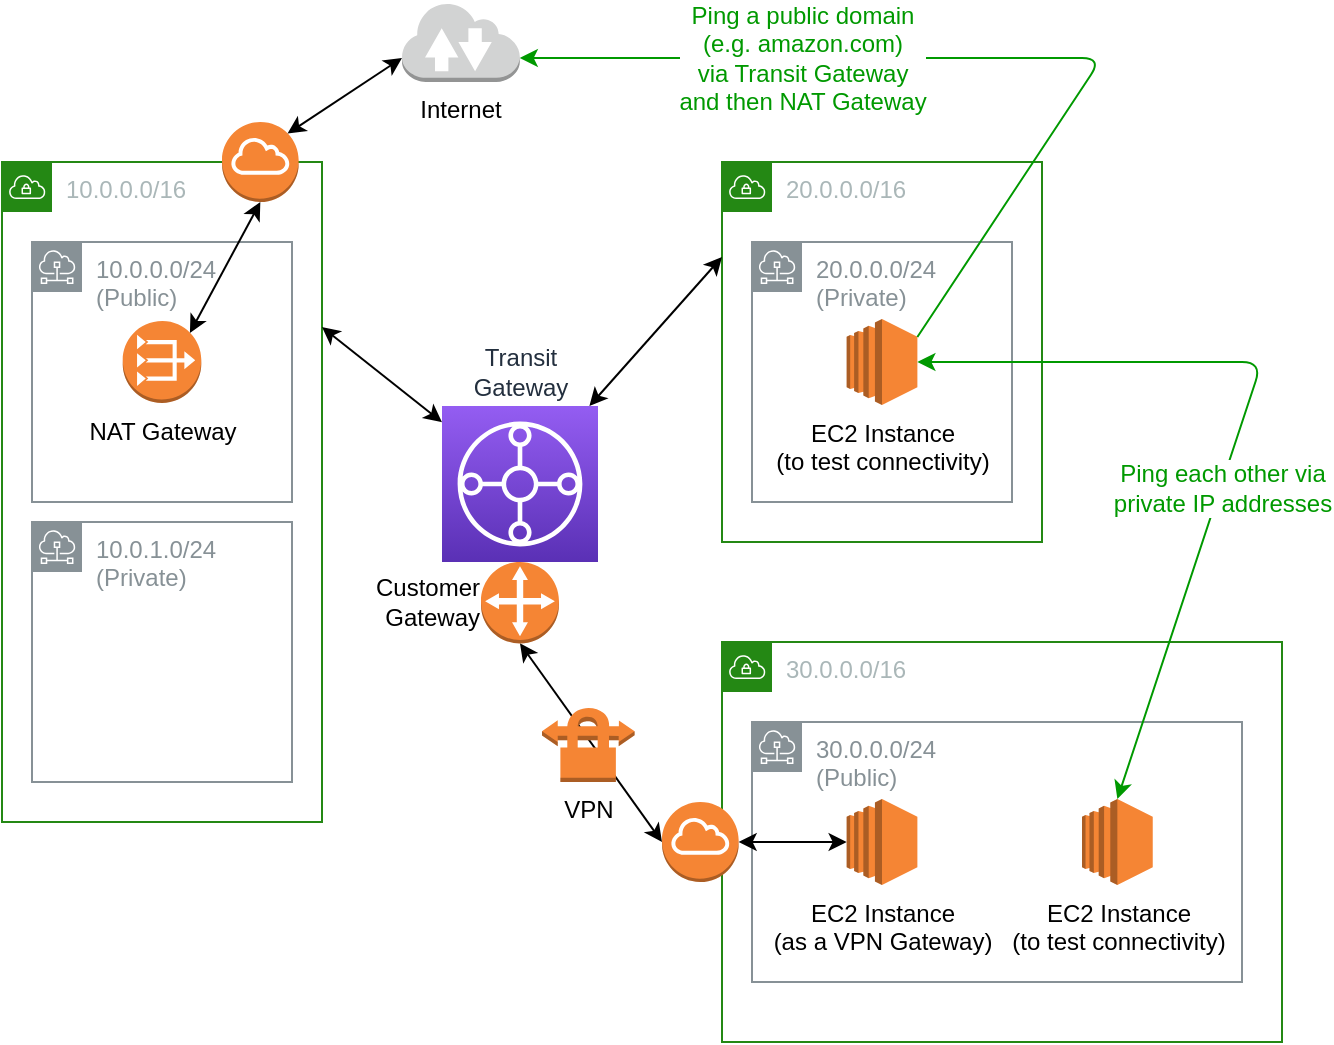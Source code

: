 <mxfile version="12.4.8" type="device"><diagram id="OqzbVEPNzwyBpP0zabMc" name="Page-1"><mxGraphModel dx="963" dy="1155" grid="1" gridSize="10" guides="1" tooltips="1" connect="1" arrows="1" fold="1" page="1" pageScale="1" pageWidth="1169" pageHeight="827" math="0" shadow="0"><root><mxCell id="0"/><mxCell id="1" parent="0"/><mxCell id="QJLEjxQa33_Ssh9a26h0-4" value="&lt;div&gt;Transit&lt;/div&gt;&lt;div&gt;Gateway&lt;/div&gt;" style="outlineConnect=0;fontColor=#232F3E;gradientColor=#945DF2;gradientDirection=north;fillColor=#5A30B5;strokeColor=#ffffff;dashed=0;verticalLabelPosition=top;verticalAlign=bottom;align=center;html=1;fontSize=12;fontStyle=0;aspect=fixed;shape=mxgraph.aws4.resourceIcon;resIcon=mxgraph.aws4.transit_gateway;labelPosition=center;" parent="1" vertex="1"><mxGeometry x="300" y="282" width="78" height="78" as="geometry"/></mxCell><mxCell id="QJLEjxQa33_Ssh9a26h0-5" value="10.0.0.0/16" style="points=[[0,0],[0.25,0],[0.5,0],[0.75,0],[1,0],[1,0.25],[1,0.5],[1,0.75],[1,1],[0.75,1],[0.5,1],[0.25,1],[0,1],[0,0.75],[0,0.5],[0,0.25]];outlineConnect=0;gradientColor=none;html=1;whiteSpace=wrap;fontSize=12;fontStyle=0;shape=mxgraph.aws4.group;grIcon=mxgraph.aws4.group_vpc;strokeColor=#248814;fillColor=none;verticalAlign=top;align=left;spacingLeft=30;fontColor=#AAB7B8;dashed=0;" parent="1" vertex="1"><mxGeometry x="80" y="160" width="160" height="330" as="geometry"/></mxCell><mxCell id="QJLEjxQa33_Ssh9a26h0-6" value="20.0.0.0/16" style="points=[[0,0],[0.25,0],[0.5,0],[0.75,0],[1,0],[1,0.25],[1,0.5],[1,0.75],[1,1],[0.75,1],[0.5,1],[0.25,1],[0,1],[0,0.75],[0,0.5],[0,0.25]];outlineConnect=0;gradientColor=none;html=1;whiteSpace=wrap;fontSize=12;fontStyle=0;shape=mxgraph.aws4.group;grIcon=mxgraph.aws4.group_vpc;strokeColor=#248814;fillColor=none;verticalAlign=top;align=left;spacingLeft=30;fontColor=#AAB7B8;dashed=0;" parent="1" vertex="1"><mxGeometry x="440" y="160" width="160" height="190" as="geometry"/></mxCell><mxCell id="QJLEjxQa33_Ssh9a26h0-7" value="&lt;div&gt;10.0.0.0/24&lt;/div&gt;&lt;div&gt;(Public)&lt;br&gt;&lt;/div&gt;" style="outlineConnect=0;gradientColor=none;html=1;whiteSpace=wrap;fontSize=12;fontStyle=0;shape=mxgraph.aws4.group;grIcon=mxgraph.aws4.group_subnet;strokeColor=#879196;fillColor=none;verticalAlign=top;align=left;spacingLeft=30;fontColor=#879196;dashed=0;" parent="1" vertex="1"><mxGeometry x="95" y="200" width="130" height="130" as="geometry"/></mxCell><mxCell id="QJLEjxQa33_Ssh9a26h0-8" value="&lt;div&gt;10.0.1.0/24&lt;/div&gt;&lt;div&gt;(Private)&lt;br&gt;&lt;/div&gt;" style="outlineConnect=0;gradientColor=none;html=1;whiteSpace=wrap;fontSize=12;fontStyle=0;shape=mxgraph.aws4.group;grIcon=mxgraph.aws4.group_subnet;strokeColor=#879196;fillColor=none;verticalAlign=top;align=left;spacingLeft=30;fontColor=#879196;dashed=0;" parent="1" vertex="1"><mxGeometry x="95" y="340" width="130" height="130" as="geometry"/></mxCell><mxCell id="QJLEjxQa33_Ssh9a26h0-9" value="" style="outlineConnect=0;dashed=0;verticalLabelPosition=bottom;verticalAlign=top;align=center;html=1;shape=mxgraph.aws3.internet_gateway;fillColor=#F58534;gradientColor=none;" parent="1" vertex="1"><mxGeometry x="190" y="140" width="38.33" height="40" as="geometry"/></mxCell><mxCell id="QJLEjxQa33_Ssh9a26h0-10" value="&lt;div&gt;20.0.0.0/24&lt;/div&gt;&lt;div&gt;(Private)&lt;br&gt;&lt;/div&gt;" style="outlineConnect=0;gradientColor=none;html=1;whiteSpace=wrap;fontSize=12;fontStyle=0;shape=mxgraph.aws4.group;grIcon=mxgraph.aws4.group_subnet;strokeColor=#879196;fillColor=none;verticalAlign=top;align=left;spacingLeft=30;fontColor=#879196;dashed=0;" parent="1" vertex="1"><mxGeometry x="455" y="200" width="130" height="130" as="geometry"/></mxCell><mxCell id="QJLEjxQa33_Ssh9a26h0-12" value="30.0.0.0/16" style="points=[[0,0],[0.25,0],[0.5,0],[0.75,0],[1,0],[1,0.25],[1,0.5],[1,0.75],[1,1],[0.75,1],[0.5,1],[0.25,1],[0,1],[0,0.75],[0,0.5],[0,0.25]];outlineConnect=0;gradientColor=none;html=1;whiteSpace=wrap;fontSize=12;fontStyle=0;shape=mxgraph.aws4.group;grIcon=mxgraph.aws4.group_vpc;strokeColor=#248814;fillColor=none;verticalAlign=top;align=left;spacingLeft=30;fontColor=#AAB7B8;dashed=0;" parent="1" vertex="1"><mxGeometry x="440" y="400" width="280" height="200" as="geometry"/></mxCell><mxCell id="QJLEjxQa33_Ssh9a26h0-13" value="&lt;div&gt;30.0.0.0/24&lt;/div&gt;&lt;div&gt;(Public)&lt;br&gt;&lt;/div&gt;" style="outlineConnect=0;gradientColor=none;html=1;whiteSpace=wrap;fontSize=12;fontStyle=0;shape=mxgraph.aws4.group;grIcon=mxgraph.aws4.group_subnet;strokeColor=#879196;fillColor=none;verticalAlign=top;align=left;spacingLeft=30;fontColor=#879196;dashed=0;" parent="1" vertex="1"><mxGeometry x="455" y="440" width="245" height="130" as="geometry"/></mxCell><mxCell id="QJLEjxQa33_Ssh9a26h0-15" value="" style="endArrow=classic;startArrow=classic;html=1;exitX=1;exitY=0.25;exitDx=0;exitDy=0;" parent="1" source="QJLEjxQa33_Ssh9a26h0-5" target="QJLEjxQa33_Ssh9a26h0-4" edge="1"><mxGeometry width="50" height="50" relative="1" as="geometry"><mxPoint x="300" y="180" as="sourcePoint"/><mxPoint x="350" y="130" as="targetPoint"/></mxGeometry></mxCell><mxCell id="QJLEjxQa33_Ssh9a26h0-16" value="" style="endArrow=classic;startArrow=classic;html=1;entryX=0;entryY=0.25;entryDx=0;entryDy=0;" parent="1" source="QJLEjxQa33_Ssh9a26h0-4" target="QJLEjxQa33_Ssh9a26h0-6" edge="1"><mxGeometry width="50" height="50" relative="1" as="geometry"><mxPoint x="330" y="220" as="sourcePoint"/><mxPoint x="380" y="170" as="targetPoint"/></mxGeometry></mxCell><mxCell id="QJLEjxQa33_Ssh9a26h0-22" value="&lt;div&gt;NAT Gateway&lt;/div&gt;" style="outlineConnect=0;dashed=0;verticalLabelPosition=bottom;verticalAlign=top;align=center;html=1;shape=mxgraph.aws3.vpc_nat_gateway;fillColor=#F58534;gradientColor=none;" parent="1" vertex="1"><mxGeometry x="140.36" y="239.5" width="39.29" height="41" as="geometry"/></mxCell><mxCell id="QJLEjxQa33_Ssh9a26h0-23" value="Internet" style="outlineConnect=0;dashed=0;verticalLabelPosition=bottom;verticalAlign=top;align=center;html=1;shape=mxgraph.aws3.internet_2;fillColor=#D2D3D3;gradientColor=none;labelPosition=center;" parent="1" vertex="1"><mxGeometry x="280" y="80" width="58.89" height="40" as="geometry"/></mxCell><mxCell id="QJLEjxQa33_Ssh9a26h0-24" value="" style="endArrow=classic;startArrow=classic;html=1;exitX=0.855;exitY=0.145;exitDx=0;exitDy=0;exitPerimeter=0;entryX=0.5;entryY=1;entryDx=0;entryDy=0;entryPerimeter=0;" parent="1" source="QJLEjxQa33_Ssh9a26h0-22" target="QJLEjxQa33_Ssh9a26h0-9" edge="1"><mxGeometry width="50" height="50" relative="1" as="geometry"><mxPoint x="280" y="140" as="sourcePoint"/><mxPoint x="330" y="90" as="targetPoint"/></mxGeometry></mxCell><mxCell id="QJLEjxQa33_Ssh9a26h0-25" value="" style="endArrow=classic;startArrow=classic;html=1;exitX=0.855;exitY=0.145;exitDx=0;exitDy=0;exitPerimeter=0;entryX=0;entryY=0.7;entryDx=0;entryDy=0;entryPerimeter=0;" parent="1" source="QJLEjxQa33_Ssh9a26h0-9" target="QJLEjxQa33_Ssh9a26h0-23" edge="1"><mxGeometry width="50" height="50" relative="1" as="geometry"><mxPoint x="260.003" y="165.445" as="sourcePoint"/><mxPoint x="285.215" y="100" as="targetPoint"/></mxGeometry></mxCell><mxCell id="QJLEjxQa33_Ssh9a26h0-26" value="&lt;div&gt;EC2 Instance&lt;/div&gt;&lt;div&gt;(to test connectivity)&lt;br&gt;&lt;/div&gt;" style="outlineConnect=0;dashed=0;verticalLabelPosition=bottom;verticalAlign=top;align=center;html=1;shape=mxgraph.aws3.ec2;fillColor=#F58534;gradientColor=none;" parent="1" vertex="1"><mxGeometry x="502.32" y="238.5" width="35.37" height="43" as="geometry"/></mxCell><mxCell id="4BEjw69-2io8UZFLQgEW-2" value="&lt;div&gt;Customer&lt;/div&gt;&lt;div&gt;Gateway&lt;br&gt;&lt;/div&gt;" style="outlineConnect=0;dashed=0;verticalLabelPosition=middle;verticalAlign=middle;align=right;html=1;shape=mxgraph.aws3.customer_gateway;fillColor=#F58534;gradientColor=none;labelPosition=left;" parent="1" vertex="1"><mxGeometry x="319.5" y="360.0" width="39" height="40.7" as="geometry"/></mxCell><mxCell id="7T_8yyxU2kbu492uOPEz-1" value="&lt;div&gt;EC2 Instance&lt;/div&gt;&lt;div&gt;(as a VPN Gateway)&lt;br&gt;&lt;/div&gt;" style="outlineConnect=0;dashed=0;verticalLabelPosition=bottom;verticalAlign=top;align=center;html=1;shape=mxgraph.aws3.ec2;fillColor=#F58534;gradientColor=none;" parent="1" vertex="1"><mxGeometry x="502.32" y="478.5" width="35.37" height="43" as="geometry"/></mxCell><mxCell id="hZYkTdlPPCNwB57SEE4_-1" value="&lt;div&gt;EC2 Instance&lt;/div&gt;&lt;div&gt;(to test connectivity)&lt;br&gt;&lt;/div&gt;" style="outlineConnect=0;dashed=0;verticalLabelPosition=bottom;verticalAlign=top;align=center;html=1;shape=mxgraph.aws3.ec2;fillColor=#F58534;gradientColor=none;" parent="1" vertex="1"><mxGeometry x="620" y="478.5" width="35.37" height="43" as="geometry"/></mxCell><mxCell id="hZYkTdlPPCNwB57SEE4_-4" value="" style="endArrow=classic;startArrow=classic;html=1;exitX=0.5;exitY=0;exitDx=0;exitDy=0;exitPerimeter=0;strokeColor=#009900;" parent="1" source="hZYkTdlPPCNwB57SEE4_-1" target="QJLEjxQa33_Ssh9a26h0-26" edge="1"><mxGeometry width="50" height="50" relative="1" as="geometry"><mxPoint x="680" y="370" as="sourcePoint"/><mxPoint x="730" y="320" as="targetPoint"/><Array as="points"><mxPoint x="710" y="260"/></Array></mxGeometry></mxCell><mxCell id="hZYkTdlPPCNwB57SEE4_-5" value="&lt;div&gt;Ping each other via&lt;/div&gt;&lt;div&gt;private IP addresses&lt;/div&gt;" style="text;html=1;align=center;verticalAlign=middle;resizable=0;points=[];labelBackgroundColor=#ffffff;fontColor=#009900;" parent="hZYkTdlPPCNwB57SEE4_-4" vertex="1" connectable="0"><mxGeometry x="-0.185" y="-1" relative="1" as="geometry"><mxPoint as="offset"/></mxGeometry></mxCell><mxCell id="hZYkTdlPPCNwB57SEE4_-7" value="" style="outlineConnect=0;dashed=0;verticalLabelPosition=bottom;verticalAlign=top;align=center;html=1;shape=mxgraph.aws3.internet_gateway;fillColor=#F58534;gradientColor=none;" parent="1" vertex="1"><mxGeometry x="410.0" y="480" width="38.33" height="40" as="geometry"/></mxCell><mxCell id="hZYkTdlPPCNwB57SEE4_-8" value="" style="endArrow=classic;startArrow=classic;html=1;entryX=0;entryY=0.5;entryDx=0;entryDy=0;entryPerimeter=0;exitX=0.5;exitY=1;exitDx=0;exitDy=0;exitPerimeter=0;" parent="1" source="4BEjw69-2io8UZFLQgEW-2" target="hZYkTdlPPCNwB57SEE4_-7" edge="1"><mxGeometry width="50" height="50" relative="1" as="geometry"><mxPoint x="330" y="630" as="sourcePoint"/><mxPoint x="380" y="580" as="targetPoint"/></mxGeometry></mxCell><mxCell id="hZYkTdlPPCNwB57SEE4_-9" value="" style="endArrow=classic;startArrow=classic;html=1;entryX=0;entryY=0.5;entryDx=0;entryDy=0;entryPerimeter=0;exitX=1;exitY=0.5;exitDx=0;exitDy=0;exitPerimeter=0;" parent="1" source="hZYkTdlPPCNwB57SEE4_-7" target="7T_8yyxU2kbu492uOPEz-1" edge="1"><mxGeometry width="50" height="50" relative="1" as="geometry"><mxPoint x="410" y="680" as="sourcePoint"/><mxPoint x="460" y="630" as="targetPoint"/></mxGeometry></mxCell><mxCell id="QJLEjxQa33_Ssh9a26h0-18" value="VPN" style="outlineConnect=0;dashed=0;verticalLabelPosition=bottom;verticalAlign=top;align=center;html=1;shape=mxgraph.aws3.vpn_connection;fillColor=#F58534;gradientColor=none;" parent="1" vertex="1"><mxGeometry x="350" y="432" width="46.31" height="38" as="geometry"/></mxCell><mxCell id="hZYkTdlPPCNwB57SEE4_-14" value="&lt;div style=&quot;font-size: 12px&quot;&gt;Ping a public domain&lt;/div&gt;&lt;div style=&quot;font-size: 12px&quot;&gt;(e.g. amazon.com)&lt;/div&gt;&lt;div style=&quot;font-size: 12px&quot;&gt;via Transit Gateway&lt;/div&gt;&lt;div style=&quot;font-size: 12px&quot;&gt;and then NAT Gateway&lt;br style=&quot;font-size: 12px&quot;&gt;&lt;/div&gt;" style="endArrow=classic;html=1;strokeColor=#009900;fontColor=#009900;entryX=1;entryY=0.7;entryDx=0;entryDy=0;entryPerimeter=0;exitX=1;exitY=0.21;exitDx=0;exitDy=0;exitPerimeter=0;fontSize=12;" parent="1" source="QJLEjxQa33_Ssh9a26h0-26" target="QJLEjxQa33_Ssh9a26h0-23" edge="1"><mxGeometry x="0.384" width="50" height="50" relative="1" as="geometry"><mxPoint x="570" y="140" as="sourcePoint"/><mxPoint x="620" y="90" as="targetPoint"/><Array as="points"><mxPoint x="630" y="108"/></Array><mxPoint as="offset"/></mxGeometry></mxCell></root></mxGraphModel></diagram></mxfile>
